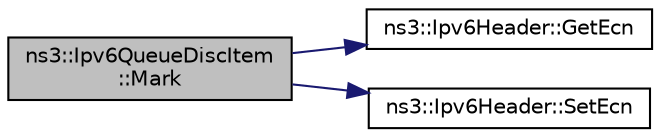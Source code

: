 digraph "ns3::Ipv6QueueDiscItem::Mark"
{
  edge [fontname="Helvetica",fontsize="10",labelfontname="Helvetica",labelfontsize="10"];
  node [fontname="Helvetica",fontsize="10",shape=record];
  rankdir="LR";
  Node1 [label="ns3::Ipv6QueueDiscItem\l::Mark",height=0.2,width=0.4,color="black", fillcolor="grey75", style="filled", fontcolor="black"];
  Node1 -> Node2 [color="midnightblue",fontsize="10",style="solid"];
  Node2 [label="ns3::Ipv6Header::GetEcn",height=0.2,width=0.4,color="black", fillcolor="white", style="filled",URL="$d8/d5d/classns3_1_1Ipv6Header.html#aee4f659c31ee330232110d19257eff0d"];
  Node1 -> Node3 [color="midnightblue",fontsize="10",style="solid"];
  Node3 [label="ns3::Ipv6Header::SetEcn",height=0.2,width=0.4,color="black", fillcolor="white", style="filled",URL="$d8/d5d/classns3_1_1Ipv6Header.html#a1ca26106cee01e102b28ccd5a226cca7",tooltip="Set ECN field bits. "];
}
